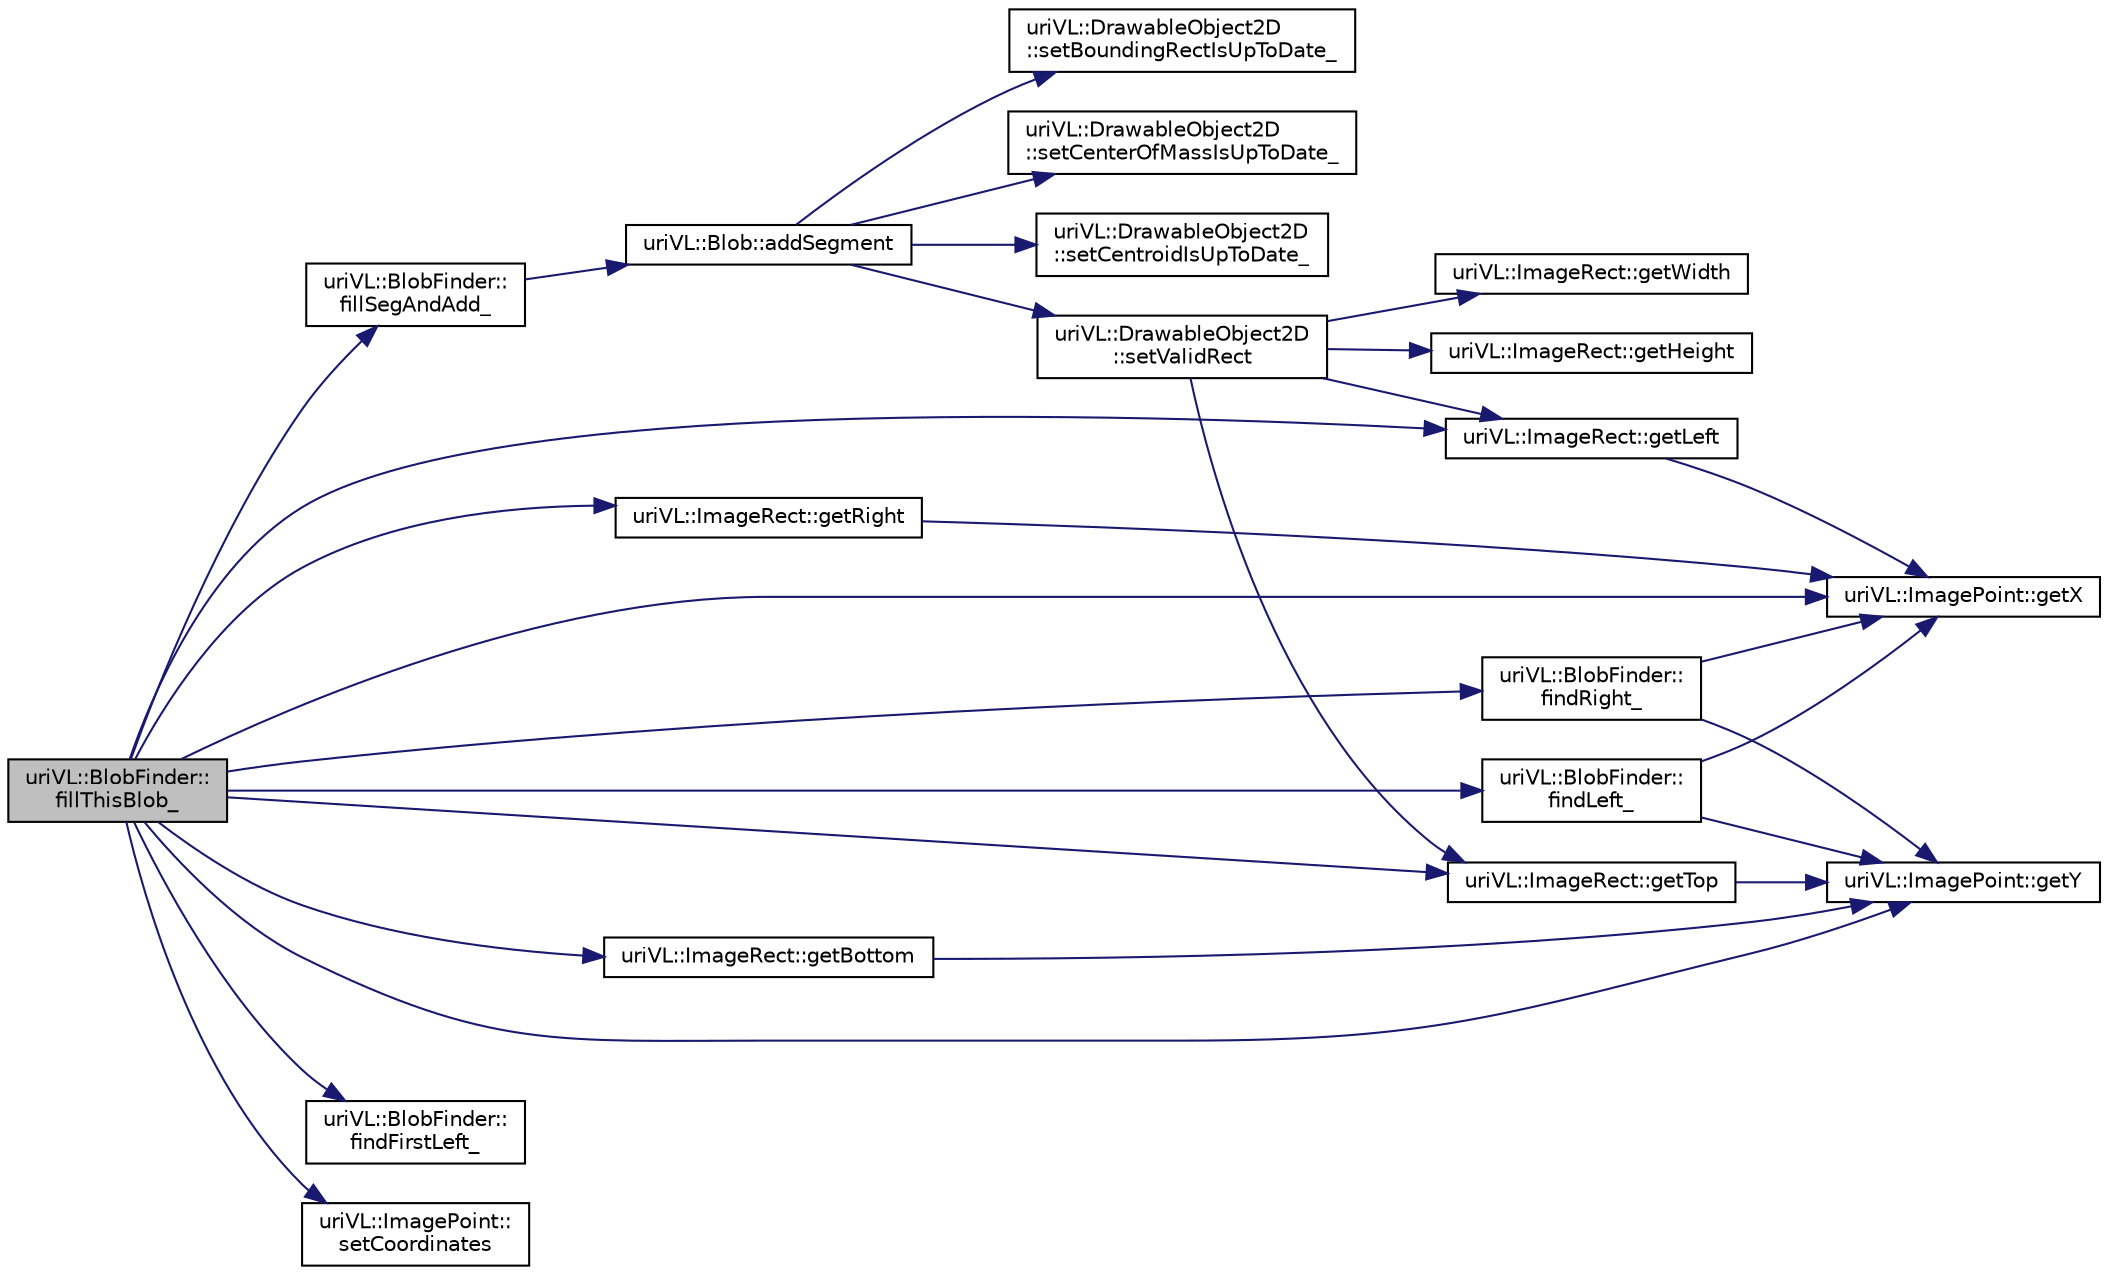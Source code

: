 digraph "uriVL::BlobFinder::fillThisBlob_"
{
  edge [fontname="Helvetica",fontsize="10",labelfontname="Helvetica",labelfontsize="10"];
  node [fontname="Helvetica",fontsize="10",shape=record];
  rankdir="LR";
  Node1 [label="uriVL::BlobFinder::\lfillThisBlob_",height=0.2,width=0.4,color="black", fillcolor="grey75", style="filled", fontcolor="black"];
  Node1 -> Node2 [color="midnightblue",fontsize="10",style="solid",fontname="Helvetica"];
  Node2 [label="uriVL::BlobFinder::\lfillSegAndAdd_",height=0.2,width=0.4,color="black", fillcolor="white", style="filled",URL="$classuriVL_1_1BlobFinder.html#abc16353c4977e24ff4df2c8136ca5c52",tooltip="Fills the horizontal segment and adds it to the blob Fills in the input label raster the horizontal s..."];
  Node2 -> Node3 [color="midnightblue",fontsize="10",style="solid",fontname="Helvetica"];
  Node3 [label="uriVL::Blob::addSegment",height=0.2,width=0.4,color="black", fillcolor="white", style="filled",URL="$classuriVL_1_1Blob.html#accd267a2851db409945a0155626a23d5",tooltip="Adds an horizontal segment to the blob and updates the bounding rectangle. "];
  Node3 -> Node4 [color="midnightblue",fontsize="10",style="solid",fontname="Helvetica"];
  Node4 [label="uriVL::DrawableObject2D\l::setBoundingRectIsUpToDate_",height=0.2,width=0.4,color="black", fillcolor="white", style="filled",URL="$classuriVL_1_1DrawableObject2D.html#a309cd8f2e35863c018f38a4234db1d10",tooltip="Allows a child class whose content has been changed to force recomputation of the bounding rectangle..."];
  Node3 -> Node5 [color="midnightblue",fontsize="10",style="solid",fontname="Helvetica"];
  Node5 [label="uriVL::DrawableObject2D\l::setCenterOfMassIsUpToDate_",height=0.2,width=0.4,color="black", fillcolor="white", style="filled",URL="$classuriVL_1_1DrawableObject2D.html#ab8a7aea3fe0aded7516849a167b5ee00",tooltip="Allows a child class whose content has been changed to force recomputation of the center of mass..."];
  Node3 -> Node6 [color="midnightblue",fontsize="10",style="solid",fontname="Helvetica"];
  Node6 [label="uriVL::DrawableObject2D\l::setCentroidIsUpToDate_",height=0.2,width=0.4,color="black", fillcolor="white", style="filled",URL="$classuriVL_1_1DrawableObject2D.html#a3506587c62cb4944c5475e4b8ba93d8c",tooltip="Allows a child class whose content has been changed to force recomputation of the centroid..."];
  Node3 -> Node7 [color="midnightblue",fontsize="10",style="solid",fontname="Helvetica"];
  Node7 [label="uriVL::DrawableObject2D\l::setValidRect",height=0.2,width=0.4,color="black", fillcolor="white", style="filled",URL="$classuriVL_1_1DrawableObject2D.html#ac59493b368737b7b52eae441ecdbc95b",tooltip="Sets a new valid data rectangle for the drawable object. "];
  Node7 -> Node8 [color="midnightblue",fontsize="10",style="solid",fontname="Helvetica"];
  Node8 [label="uriVL::ImageRect::getLeft",height=0.2,width=0.4,color="black", fillcolor="white", style="filled",URL="$classuriVL_1_1ImageRect.html#a38bd531df6bd6c4892bca1a690feda13",tooltip="Returns the minimum x coordinate of the rectangle. "];
  Node8 -> Node9 [color="midnightblue",fontsize="10",style="solid",fontname="Helvetica"];
  Node9 [label="uriVL::ImagePoint::getX",height=0.2,width=0.4,color="black", fillcolor="white", style="filled",URL="$classuriVL_1_1ImagePoint.html#a4845eb34e164c8dffd9b366cf61f3f5b",tooltip="Returns the point&#39;s x coordinate. "];
  Node7 -> Node10 [color="midnightblue",fontsize="10",style="solid",fontname="Helvetica"];
  Node10 [label="uriVL::ImageRect::getTop",height=0.2,width=0.4,color="black", fillcolor="white", style="filled",URL="$classuriVL_1_1ImageRect.html#a2715b0a7b291354fd839a95ece0e0aba",tooltip="Returns the minimum y coordinate of the rectangle. "];
  Node10 -> Node11 [color="midnightblue",fontsize="10",style="solid",fontname="Helvetica"];
  Node11 [label="uriVL::ImagePoint::getY",height=0.2,width=0.4,color="black", fillcolor="white", style="filled",URL="$classuriVL_1_1ImagePoint.html#a4edda1ad5b1f3b39db3ac200dfddf016",tooltip="Returns the point&#39;s y coordinate. "];
  Node7 -> Node12 [color="midnightblue",fontsize="10",style="solid",fontname="Helvetica"];
  Node12 [label="uriVL::ImageRect::getWidth",height=0.2,width=0.4,color="black", fillcolor="white", style="filled",URL="$classuriVL_1_1ImageRect.html#a1081dc6f638b33ebf30d0a43d51289ef",tooltip="Returns the width of the rectangle. "];
  Node7 -> Node13 [color="midnightblue",fontsize="10",style="solid",fontname="Helvetica"];
  Node13 [label="uriVL::ImageRect::getHeight",height=0.2,width=0.4,color="black", fillcolor="white", style="filled",URL="$classuriVL_1_1ImageRect.html#aa757d85ab5d5230bc0ca53f5960e14f3",tooltip="Returns the height of the rectangle. "];
  Node1 -> Node14 [color="midnightblue",fontsize="10",style="solid",fontname="Helvetica"];
  Node14 [label="uriVL::BlobFinder::\lfindFirstLeft_",height=0.2,width=0.4,color="black", fillcolor="white", style="filled",URL="$classuriVL_1_1BlobFinder.html#ad7a8d42622272e781e4c3c52d91ec27e",tooltip="Checks the pixel at (leftX, y). "];
  Node1 -> Node15 [color="midnightblue",fontsize="10",style="solid",fontname="Helvetica"];
  Node15 [label="uriVL::BlobFinder::\lfindLeft_",height=0.2,width=0.4,color="black", fillcolor="white", style="filled",URL="$classuriVL_1_1BlobFinder.html#a46ff3f623a77f6f10b791e695a255193",tooltip="Searches left from x to find the first good pixel. "];
  Node15 -> Node9 [color="midnightblue",fontsize="10",style="solid",fontname="Helvetica"];
  Node15 -> Node11 [color="midnightblue",fontsize="10",style="solid",fontname="Helvetica"];
  Node1 -> Node16 [color="midnightblue",fontsize="10",style="solid",fontname="Helvetica"];
  Node16 [label="uriVL::BlobFinder::\lfindRight_",height=0.2,width=0.4,color="black", fillcolor="white", style="filled",URL="$classuriVL_1_1BlobFinder.html#a52d7572ec3b6055e56781b52c2e2c2df",tooltip="Searches right from x to find the last good pixel. "];
  Node16 -> Node9 [color="midnightblue",fontsize="10",style="solid",fontname="Helvetica"];
  Node16 -> Node11 [color="midnightblue",fontsize="10",style="solid",fontname="Helvetica"];
  Node1 -> Node17 [color="midnightblue",fontsize="10",style="solid",fontname="Helvetica"];
  Node17 [label="uriVL::ImageRect::getBottom",height=0.2,width=0.4,color="black", fillcolor="white", style="filled",URL="$classuriVL_1_1ImageRect.html#acb34c902550ecb25f7fa6ffb620aea71",tooltip="Returns the maximum y coordinate of the rectangle. "];
  Node17 -> Node11 [color="midnightblue",fontsize="10",style="solid",fontname="Helvetica"];
  Node1 -> Node8 [color="midnightblue",fontsize="10",style="solid",fontname="Helvetica"];
  Node1 -> Node18 [color="midnightblue",fontsize="10",style="solid",fontname="Helvetica"];
  Node18 [label="uriVL::ImageRect::getRight",height=0.2,width=0.4,color="black", fillcolor="white", style="filled",URL="$classuriVL_1_1ImageRect.html#a89884bd1866a1b7ffb67d4cc1ec1a052",tooltip="Returns the maximum x coordinate of the rectangle. "];
  Node18 -> Node9 [color="midnightblue",fontsize="10",style="solid",fontname="Helvetica"];
  Node1 -> Node10 [color="midnightblue",fontsize="10",style="solid",fontname="Helvetica"];
  Node1 -> Node9 [color="midnightblue",fontsize="10",style="solid",fontname="Helvetica"];
  Node1 -> Node11 [color="midnightblue",fontsize="10",style="solid",fontname="Helvetica"];
  Node1 -> Node19 [color="midnightblue",fontsize="10",style="solid",fontname="Helvetica"];
  Node19 [label="uriVL::ImagePoint::\lsetCoordinates",height=0.2,width=0.4,color="black", fillcolor="white", style="filled",URL="$classuriVL_1_1ImagePoint.html#a253b7c2ab33d684a29059591f107802a",tooltip="Assigns new coordinates to the pixel. "];
}
